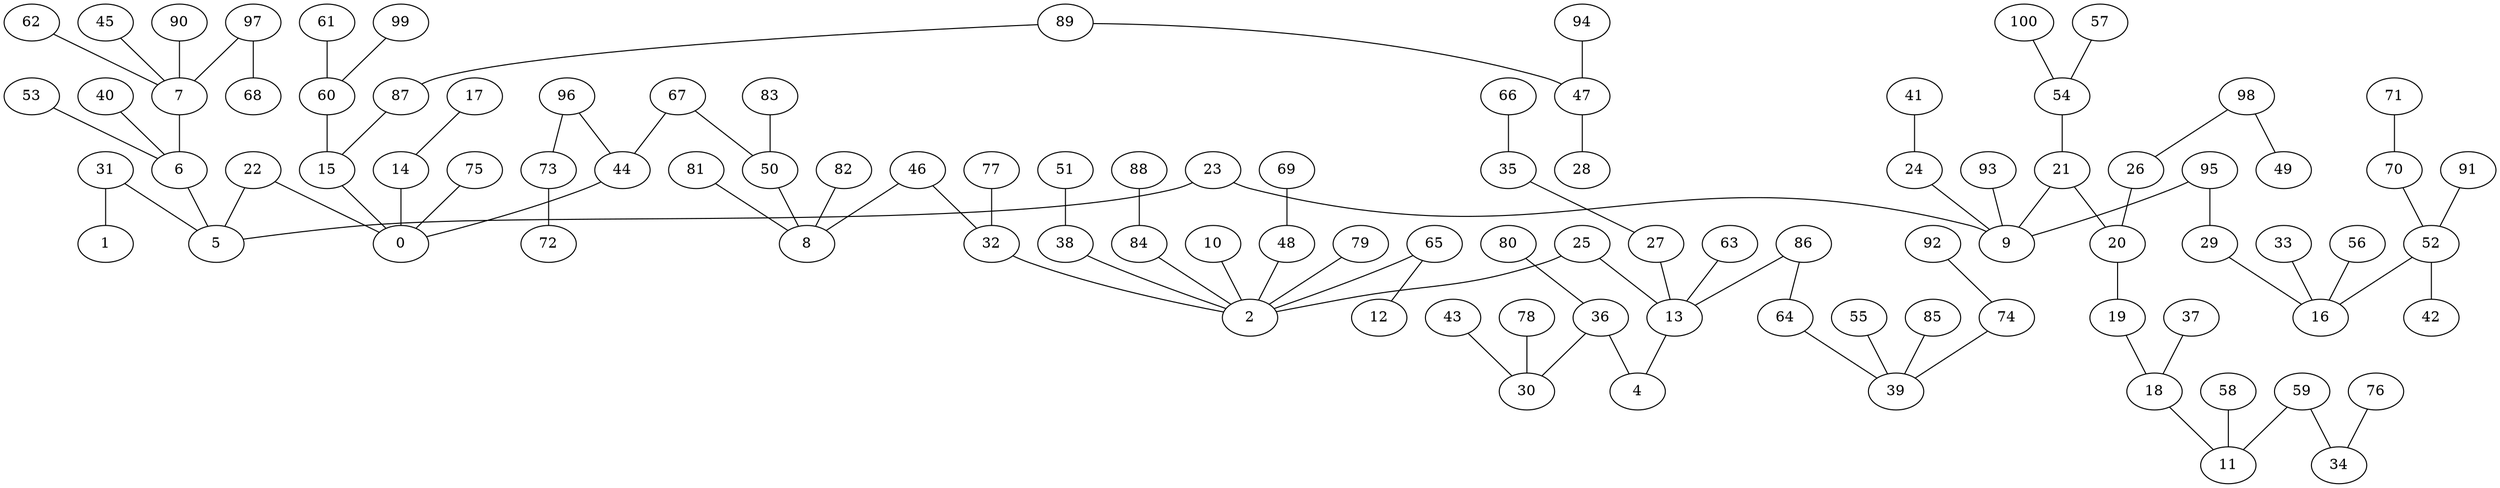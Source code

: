 strict graph G {
1;
31;
5;
22;
0;
44;
96;
73;
72;
67;
50;
83;
8;
46;
32;
2;
38;
51;
25;
13;
86;
64;
39;
55;
85;
74;
92;
4;
36;
30;
43;
78;
80;
27;
35;
66;
63;
84;
88;
10;
65;
12;
48;
69;
79;
77;
82;
81;
75;
15;
87;
89;
47;
94;
28;
60;
99;
61;
14;
17;
23;
9;
21;
54;
100;
57;
20;
19;
18;
11;
59;
34;
76;
58;
37;
26;
98;
49;
95;
29;
16;
52;
70;
71;
91;
42;
33;
56;
24;
41;
93;
6;
7;
97;
68;
90;
62;
45;
53;
40;
29 -- 16;
85 -- 39;
65 -- 2;
46 -- 8;
82 -- 8;
60 -- 15;
80 -- 36;
79 -- 2;
65 -- 12;
52 -- 16;
86 -- 64;
33 -- 16;
36 -- 30;
81 -- 8;
95 -- 29;
94 -- 47;
27 -- 13;
98 -- 26;
92 -- 74;
50 -- 8;
96 -- 73;
13 -- 4;
98 -- 49;
47 -- 28;
23 -- 9;
78 -- 30;
14 -- 0;
22 -- 5;
64 -- 39;
83 -- 50;
73 -- 72;
35 -- 27;
24 -- 9;
67 -- 44;
36 -- 4;
31 -- 5;
31 -- 1;
67 -- 50;
22 -- 0;
59 -- 34;
63 -- 13;
43 -- 30;
61 -- 60;
26 -- 20;
86 -- 13;
7 -- 6;
15 -- 0;
17 -- 14;
62 -- 7;
58 -- 11;
56 -- 16;
45 -- 7;
44 -- 0;
21 -- 9;
51 -- 38;
87 -- 15;
10 -- 2;
48 -- 2;
6 -- 5;
52 -- 42;
100 -- 54;
76 -- 34;
37 -- 18;
32 -- 2;
96 -- 44;
88 -- 84;
89 -- 47;
77 -- 32;
59 -- 11;
90 -- 7;
95 -- 9;
91 -- 52;
74 -- 39;
46 -- 32;
25 -- 2;
25 -- 13;
23 -- 5;
84 -- 2;
89 -- 87;
19 -- 18;
40 -- 6;
66 -- 35;
21 -- 20;
93 -- 9;
38 -- 2;
97 -- 7;
70 -- 52;
75 -- 0;
97 -- 68;
55 -- 39;
53 -- 6;
71 -- 70;
69 -- 48;
18 -- 11;
54 -- 21;
99 -- 60;
41 -- 24;
20 -- 19;
57 -- 54;
}
